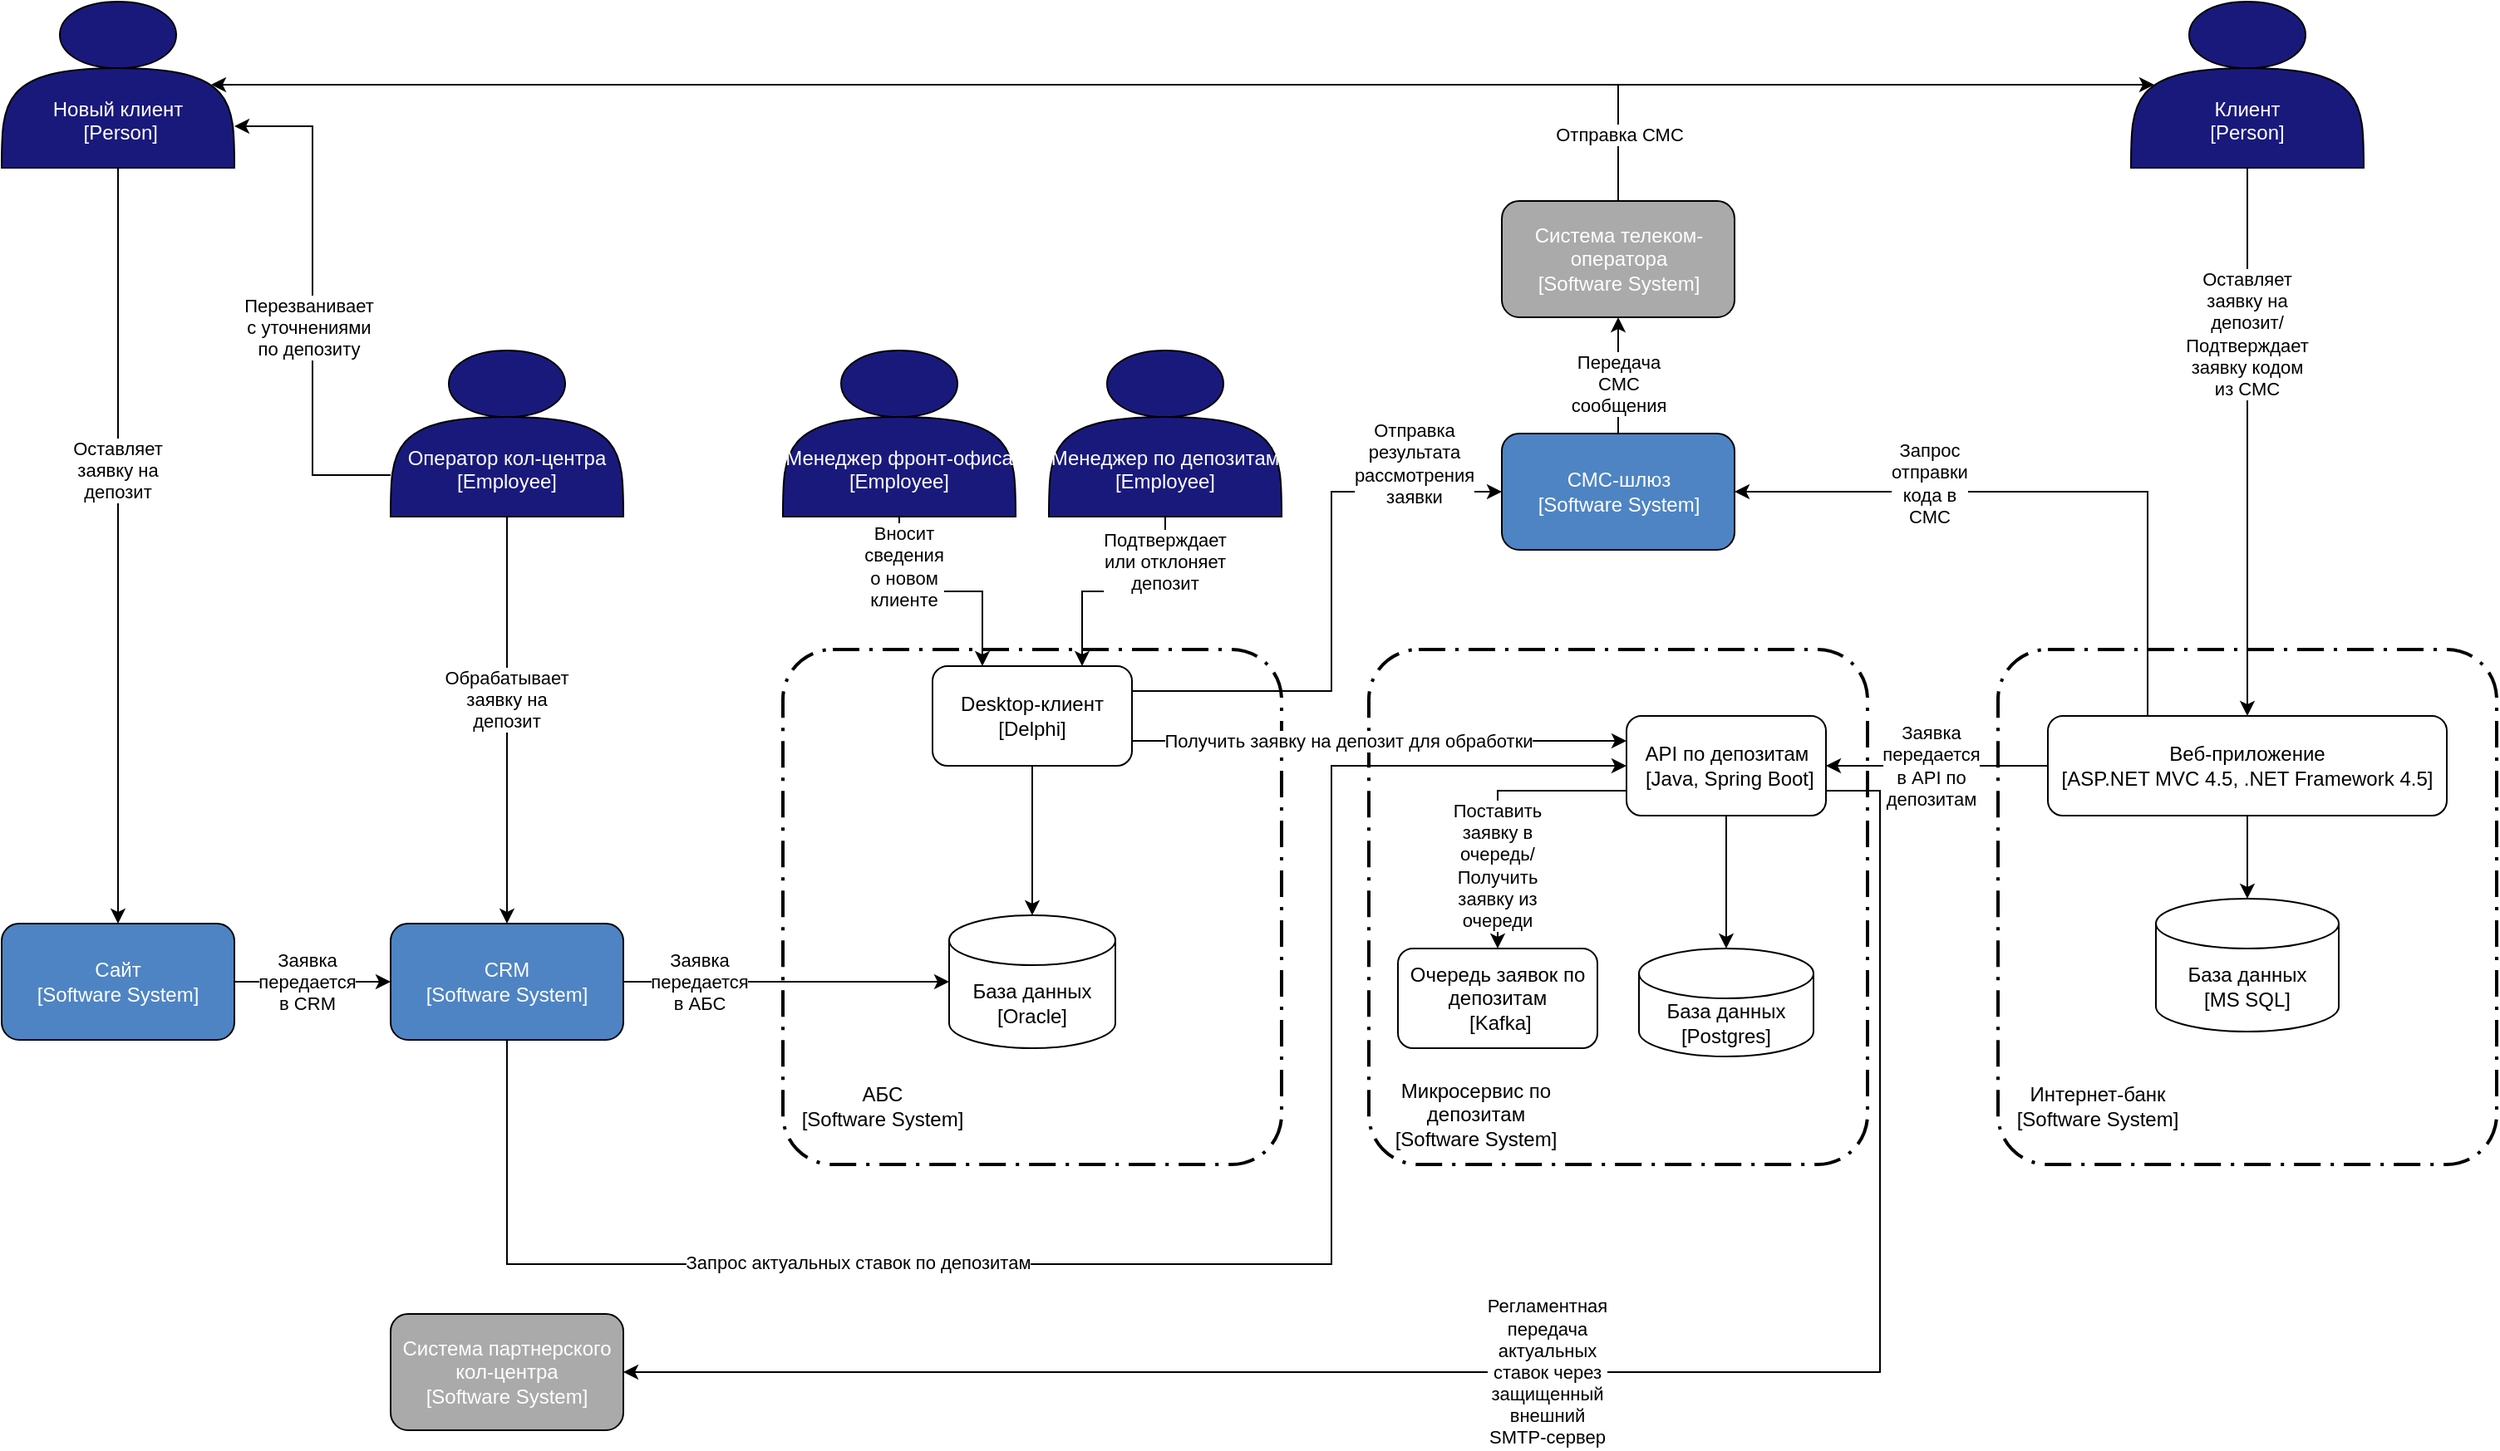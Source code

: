 <mxfile version="27.0.9">
  <diagram name="Страница — 1" id="u2UL2EnWTd_96jANU8_q">
    <mxGraphModel dx="946" dy="621" grid="1" gridSize="10" guides="1" tooltips="1" connect="1" arrows="1" fold="1" page="1" pageScale="1" pageWidth="827" pageHeight="1169" math="0" shadow="0">
      <root>
        <mxCell id="0" />
        <mxCell id="1" parent="0" />
        <mxCell id="VIHfVhViry9cChKEcadO-1" value="" style="points=[[0.25,0,0],[0.5,0,0],[0.75,0,0],[1,0.25,0],[1,0.5,0],[1,0.75,0],[0.75,1,0],[0.5,1,0],[0.25,1,0],[0,0.75,0],[0,0.5,0],[0,0.25,0]];rounded=1;arcSize=10;dashed=1;fillColor=none;gradientColor=none;dashPattern=8 3 1 3;strokeWidth=2;whiteSpace=wrap;html=1;" parent="1" vertex="1">
          <mxGeometry x="510" y="450" width="300" height="310" as="geometry" />
        </mxCell>
        <mxCell id="VIHfVhViry9cChKEcadO-22" value="" style="points=[[0.25,0,0],[0.5,0,0],[0.75,0,0],[1,0.25,0],[1,0.5,0],[1,0.75,0],[0.75,1,0],[0.5,1,0],[0.25,1,0],[0,0.75,0],[0,0.5,0],[0,0.25,0]];rounded=1;arcSize=10;dashed=1;fillColor=none;gradientColor=none;dashPattern=8 3 1 3;strokeWidth=2;whiteSpace=wrap;html=1;" parent="1" vertex="1">
          <mxGeometry x="862.5" y="450" width="300" height="310" as="geometry" />
        </mxCell>
        <mxCell id="7VBXtj8w_6QsdJA1xl57-8" style="edgeStyle=orthogonalEdgeStyle;rounded=0;orthogonalLoop=1;jettySize=auto;html=1;exitX=0.5;exitY=1;exitDx=0;exitDy=0;" parent="1" source="7VBXtj8w_6QsdJA1xl57-1" target="7VBXtj8w_6QsdJA1xl57-6" edge="1">
          <mxGeometry relative="1" as="geometry" />
        </mxCell>
        <mxCell id="7VBXtj8w_6QsdJA1xl57-9" value="Оставляет заявку на депозит" style="edgeLabel;html=1;align=center;verticalAlign=middle;resizable=0;points=[];whiteSpace=wrap;" parent="7VBXtj8w_6QsdJA1xl57-8" vertex="1" connectable="0">
          <mxGeometry x="-0.2" relative="1" as="geometry">
            <mxPoint as="offset" />
          </mxGeometry>
        </mxCell>
        <mxCell id="7VBXtj8w_6QsdJA1xl57-1" value="&lt;div&gt;&lt;br&gt;&lt;/div&gt;&lt;div&gt;&lt;br&gt;&lt;/div&gt;&lt;div&gt;&amp;nbsp;&lt;/div&gt;&lt;div&gt;Новый клиент&lt;br&gt;&amp;nbsp;[Person]&lt;/div&gt;" style="shape=actor;whiteSpace=wrap;html=1;fillColor=#19197C;fontColor=#FFFFFF;" parent="1" vertex="1">
          <mxGeometry x="40" y="60" width="140" height="100" as="geometry" />
        </mxCell>
        <mxCell id="7VBXtj8w_6QsdJA1xl57-10" style="edgeStyle=orthogonalEdgeStyle;rounded=0;orthogonalLoop=1;jettySize=auto;html=1;exitX=0.5;exitY=1;exitDx=0;exitDy=0;entryX=0.5;entryY=0;entryDx=0;entryDy=0;" parent="1" source="7VBXtj8w_6QsdJA1xl57-2" target="VIHfVhViry9cChKEcadO-14" edge="1">
          <mxGeometry relative="1" as="geometry">
            <mxPoint x="980" y="450" as="targetPoint" />
          </mxGeometry>
        </mxCell>
        <mxCell id="7VBXtj8w_6QsdJA1xl57-11" value="Оставляет заявку на депозит/Подтверждает заявку кодом из СМС" style="edgeLabel;html=1;align=center;verticalAlign=middle;resizable=0;points=[];whiteSpace=wrap;" parent="7VBXtj8w_6QsdJA1xl57-10" vertex="1" connectable="0">
          <mxGeometry x="-0.057" y="2" relative="1" as="geometry">
            <mxPoint x="-2" y="-56" as="offset" />
          </mxGeometry>
        </mxCell>
        <mxCell id="7VBXtj8w_6QsdJA1xl57-2" value="&lt;div&gt;&lt;br&gt;&lt;/div&gt;&lt;div&gt;&lt;br&gt;&lt;/div&gt;&lt;div&gt;&lt;br&gt;&lt;/div&gt;&lt;div&gt;Клиент&lt;br&gt;[Person]&lt;/div&gt;" style="shape=actor;whiteSpace=wrap;html=1;fillColor=#19197C;fontColor=#FFFFFF;" parent="1" vertex="1">
          <mxGeometry x="1321" y="60" width="140" height="100" as="geometry" />
        </mxCell>
        <mxCell id="7VBXtj8w_6QsdJA1xl57-17" style="edgeStyle=orthogonalEdgeStyle;rounded=0;orthogonalLoop=1;jettySize=auto;html=1;exitX=0.5;exitY=1;exitDx=0;exitDy=0;entryX=0.5;entryY=0;entryDx=0;entryDy=0;" parent="1" source="7VBXtj8w_6QsdJA1xl57-3" target="7VBXtj8w_6QsdJA1xl57-13" edge="1">
          <mxGeometry relative="1" as="geometry" />
        </mxCell>
        <mxCell id="7VBXtj8w_6QsdJA1xl57-18" value="Обрабатывает заявку на депозит" style="edgeLabel;html=1;align=center;verticalAlign=middle;resizable=0;points=[];whiteSpace=wrap;" parent="7VBXtj8w_6QsdJA1xl57-17" vertex="1" connectable="0">
          <mxGeometry x="-0.164" relative="1" as="geometry">
            <mxPoint y="7" as="offset" />
          </mxGeometry>
        </mxCell>
        <mxCell id="7VBXtj8w_6QsdJA1xl57-27" style="edgeStyle=orthogonalEdgeStyle;rounded=0;orthogonalLoop=1;jettySize=auto;html=1;exitX=0;exitY=0.75;exitDx=0;exitDy=0;entryX=1;entryY=0.75;entryDx=0;entryDy=0;" parent="1" source="7VBXtj8w_6QsdJA1xl57-3" target="7VBXtj8w_6QsdJA1xl57-1" edge="1">
          <mxGeometry relative="1" as="geometry" />
        </mxCell>
        <mxCell id="7VBXtj8w_6QsdJA1xl57-28" value="Перезванивает с уточнениями по депозиту" style="edgeLabel;html=1;align=center;verticalAlign=middle;resizable=0;points=[];whiteSpace=wrap;" parent="7VBXtj8w_6QsdJA1xl57-27" vertex="1" connectable="0">
          <mxGeometry x="-0.105" y="2" relative="1" as="geometry">
            <mxPoint as="offset" />
          </mxGeometry>
        </mxCell>
        <mxCell id="7VBXtj8w_6QsdJA1xl57-3" value="&lt;div&gt;&lt;br&gt;&lt;/div&gt;&lt;div&gt;&lt;br&gt;&lt;/div&gt;&lt;div&gt;&lt;br&gt;&lt;/div&gt;&lt;div&gt;Оператор кол-центра&lt;br&gt;[Employee]&lt;/div&gt;" style="shape=actor;whiteSpace=wrap;html=1;fontColor=#FFFFFF;fillColor=#19197C;" parent="1" vertex="1">
          <mxGeometry x="274" y="270" width="140" height="100" as="geometry" />
        </mxCell>
        <mxCell id="7VBXtj8w_6QsdJA1xl57-20" style="edgeStyle=orthogonalEdgeStyle;rounded=0;orthogonalLoop=1;jettySize=auto;html=1;exitX=0.5;exitY=1;exitDx=0;exitDy=0;entryX=0.25;entryY=0;entryDx=0;entryDy=0;" parent="1" source="7VBXtj8w_6QsdJA1xl57-4" target="VIHfVhViry9cChKEcadO-12" edge="1">
          <mxGeometry relative="1" as="geometry">
            <mxPoint x="535" y="450" as="targetPoint" />
          </mxGeometry>
        </mxCell>
        <mxCell id="7VBXtj8w_6QsdJA1xl57-23" value="Вносит сведения о новом клиенте" style="edgeLabel;html=1;align=center;verticalAlign=middle;resizable=0;points=[];whiteSpace=wrap;" parent="7VBXtj8w_6QsdJA1xl57-20" vertex="1" connectable="0">
          <mxGeometry x="-0.339" y="-1" relative="1" as="geometry">
            <mxPoint x="1" y="-16" as="offset" />
          </mxGeometry>
        </mxCell>
        <mxCell id="7VBXtj8w_6QsdJA1xl57-4" value="&lt;div&gt;&lt;br&gt;&lt;/div&gt;&lt;div&gt;&lt;br&gt;&lt;/div&gt;&lt;div&gt;&lt;br&gt;&lt;/div&gt;&lt;div&gt;Менеджер фронт-офиса&lt;br&gt;[Employee]&lt;/div&gt;" style="shape=actor;whiteSpace=wrap;html=1;fillColor=#19197C;fontColor=#FFFFFF;" parent="1" vertex="1">
          <mxGeometry x="510" y="270" width="140" height="100" as="geometry" />
        </mxCell>
        <mxCell id="7VBXtj8w_6QsdJA1xl57-22" style="edgeStyle=orthogonalEdgeStyle;rounded=0;orthogonalLoop=1;jettySize=auto;html=1;exitX=0.5;exitY=1;exitDx=0;exitDy=0;entryX=0.75;entryY=0;entryDx=0;entryDy=0;" parent="1" source="7VBXtj8w_6QsdJA1xl57-5" target="VIHfVhViry9cChKEcadO-12" edge="1">
          <mxGeometry relative="1" as="geometry">
            <mxPoint x="605" y="450" as="targetPoint" />
          </mxGeometry>
        </mxCell>
        <mxCell id="7VBXtj8w_6QsdJA1xl57-24" value="Подтверждает или отклоняет депозит" style="edgeLabel;html=1;align=center;verticalAlign=middle;resizable=0;points=[];whiteSpace=wrap;" parent="7VBXtj8w_6QsdJA1xl57-22" vertex="1" connectable="0">
          <mxGeometry x="-0.763" y="1" relative="1" as="geometry">
            <mxPoint x="-1" y="10" as="offset" />
          </mxGeometry>
        </mxCell>
        <mxCell id="7VBXtj8w_6QsdJA1xl57-5" value="&lt;div&gt;&lt;br&gt;&lt;/div&gt;&lt;div&gt;&lt;br&gt;&lt;/div&gt;&lt;div&gt;&lt;br&gt;&lt;/div&gt;&lt;div&gt;Менеджер по депозитам&lt;br&gt;[Employee]&lt;/div&gt;" style="shape=actor;whiteSpace=wrap;html=1;fillColor=#19197C;fontColor=#FFFFFF;" parent="1" vertex="1">
          <mxGeometry x="670" y="270" width="140" height="100" as="geometry" />
        </mxCell>
        <mxCell id="7VBXtj8w_6QsdJA1xl57-15" style="edgeStyle=orthogonalEdgeStyle;rounded=0;orthogonalLoop=1;jettySize=auto;html=1;exitX=1;exitY=0.5;exitDx=0;exitDy=0;entryX=0;entryY=0.5;entryDx=0;entryDy=0;" parent="1" source="7VBXtj8w_6QsdJA1xl57-6" target="7VBXtj8w_6QsdJA1xl57-13" edge="1">
          <mxGeometry relative="1" as="geometry" />
        </mxCell>
        <mxCell id="7VBXtj8w_6QsdJA1xl57-16" value="Заявка передается в CRM" style="edgeLabel;html=1;align=center;verticalAlign=middle;resizable=0;points=[];whiteSpace=wrap;" parent="7VBXtj8w_6QsdJA1xl57-15" vertex="1" connectable="0">
          <mxGeometry x="-0.333" y="1" relative="1" as="geometry">
            <mxPoint x="12" y="1" as="offset" />
          </mxGeometry>
        </mxCell>
        <mxCell id="7VBXtj8w_6QsdJA1xl57-6" value="Сайт&lt;br&gt;[Software System]" style="rounded=1;whiteSpace=wrap;html=1;fillColor=#4E84C3;fontColor=#FFFFFF;" parent="1" vertex="1">
          <mxGeometry x="40" y="615" width="140" height="70" as="geometry" />
        </mxCell>
        <mxCell id="7VBXtj8w_6QsdJA1xl57-25" style="edgeStyle=orthogonalEdgeStyle;rounded=0;orthogonalLoop=1;jettySize=auto;html=1;entryX=1;entryY=0.5;entryDx=0;entryDy=0;exitX=0;exitY=0.5;exitDx=0;exitDy=0;" parent="1" source="VIHfVhViry9cChKEcadO-14" target="VIHfVhViry9cChKEcadO-24" edge="1">
          <mxGeometry relative="1" as="geometry">
            <mxPoint x="1080" y="680" as="sourcePoint" />
            <mxPoint x="800" y="485" as="targetPoint" />
            <Array as="points">
              <mxPoint x="1220" y="520" />
              <mxPoint x="1220" y="520" />
            </Array>
          </mxGeometry>
        </mxCell>
        <mxCell id="7VBXtj8w_6QsdJA1xl57-26" value="Заявка передается в API по депозитам" style="edgeLabel;html=1;align=center;verticalAlign=middle;resizable=0;points=[];whiteSpace=wrap;" parent="7VBXtj8w_6QsdJA1xl57-25" vertex="1" connectable="0">
          <mxGeometry x="0.133" y="-3" relative="1" as="geometry">
            <mxPoint x="5" y="3" as="offset" />
          </mxGeometry>
        </mxCell>
        <mxCell id="7VBXtj8w_6QsdJA1xl57-33" style="edgeStyle=orthogonalEdgeStyle;rounded=0;orthogonalLoop=1;jettySize=auto;html=1;exitX=0.25;exitY=0;exitDx=0;exitDy=0;entryX=1;entryY=0.5;entryDx=0;entryDy=0;" parent="1" source="VIHfVhViry9cChKEcadO-14" target="7VBXtj8w_6QsdJA1xl57-29" edge="1">
          <mxGeometry relative="1" as="geometry">
            <mxPoint x="990" y="830" as="sourcePoint" />
            <mxPoint x="800" y="850" as="targetPoint" />
            <Array as="points">
              <mxPoint x="1331" y="355" />
            </Array>
          </mxGeometry>
        </mxCell>
        <mxCell id="7VBXtj8w_6QsdJA1xl57-35" value="Запрос отправки кода в СМС" style="edgeLabel;html=1;align=center;verticalAlign=middle;resizable=0;points=[];whiteSpace=wrap;" parent="7VBXtj8w_6QsdJA1xl57-33" vertex="1" connectable="0">
          <mxGeometry x="-0.676" relative="1" as="geometry">
            <mxPoint x="-131" y="-78" as="offset" />
          </mxGeometry>
        </mxCell>
        <mxCell id="7VBXtj8w_6QsdJA1xl57-30" style="edgeStyle=orthogonalEdgeStyle;rounded=0;orthogonalLoop=1;jettySize=auto;html=1;entryX=0;entryY=0.5;entryDx=0;entryDy=0;exitX=1;exitY=0.25;exitDx=0;exitDy=0;" parent="1" source="VIHfVhViry9cChKEcadO-12" target="7VBXtj8w_6QsdJA1xl57-29" edge="1">
          <mxGeometry relative="1" as="geometry">
            <mxPoint x="570" y="790" as="sourcePoint" />
            <Array as="points">
              <mxPoint x="840" y="475" />
              <mxPoint x="840" y="355" />
            </Array>
          </mxGeometry>
        </mxCell>
        <mxCell id="7VBXtj8w_6QsdJA1xl57-31" value="Отправка результата рассмотрения заявки" style="edgeLabel;html=1;align=center;verticalAlign=middle;resizable=0;points=[];whiteSpace=wrap;" parent="7VBXtj8w_6QsdJA1xl57-30" vertex="1" connectable="0">
          <mxGeometry x="-0.167" y="3" relative="1" as="geometry">
            <mxPoint x="53" y="-115" as="offset" />
          </mxGeometry>
        </mxCell>
        <mxCell id="7VBXtj8w_6QsdJA1xl57-19" style="edgeStyle=orthogonalEdgeStyle;rounded=0;orthogonalLoop=1;jettySize=auto;html=1;exitX=1;exitY=0.5;exitDx=0;exitDy=0;entryX=0;entryY=0.5;entryDx=0;entryDy=0;entryPerimeter=0;" parent="1" source="7VBXtj8w_6QsdJA1xl57-13" target="VIHfVhViry9cChKEcadO-13" edge="1">
          <mxGeometry relative="1" as="geometry">
            <mxPoint x="414" y="690" as="sourcePoint" />
            <mxPoint x="500" y="570" as="targetPoint" />
          </mxGeometry>
        </mxCell>
        <mxCell id="7VBXtj8w_6QsdJA1xl57-21" value="Заявка передается в АБС" style="edgeLabel;html=1;align=center;verticalAlign=middle;resizable=0;points=[];whiteSpace=wrap;" parent="7VBXtj8w_6QsdJA1xl57-19" vertex="1" connectable="0">
          <mxGeometry y="1" relative="1" as="geometry">
            <mxPoint x="-52" y="1" as="offset" />
          </mxGeometry>
        </mxCell>
        <mxCell id="8XEOSdTNS2jKe0B6ZMab-3" style="edgeStyle=orthogonalEdgeStyle;rounded=0;orthogonalLoop=1;jettySize=auto;html=1;exitX=0.5;exitY=1;exitDx=0;exitDy=0;entryX=0;entryY=0.5;entryDx=0;entryDy=0;" edge="1" parent="1" source="7VBXtj8w_6QsdJA1xl57-13" target="VIHfVhViry9cChKEcadO-24">
          <mxGeometry relative="1" as="geometry">
            <Array as="points">
              <mxPoint x="344" y="820" />
              <mxPoint x="840" y="820" />
              <mxPoint x="840" y="520" />
            </Array>
          </mxGeometry>
        </mxCell>
        <mxCell id="8XEOSdTNS2jKe0B6ZMab-4" value="Запрос актуальных ставок по депозитам" style="edgeLabel;html=1;align=center;verticalAlign=middle;resizable=0;points=[];" vertex="1" connectable="0" parent="8XEOSdTNS2jKe0B6ZMab-3">
          <mxGeometry x="-0.376" y="1" relative="1" as="geometry">
            <mxPoint as="offset" />
          </mxGeometry>
        </mxCell>
        <mxCell id="7VBXtj8w_6QsdJA1xl57-13" value="CRM&lt;div&gt;[Software System]&lt;/div&gt;" style="rounded=1;whiteSpace=wrap;html=1;fillColor=#4E84C3;fontColor=#FFFFFF;" parent="1" vertex="1">
          <mxGeometry x="274" y="615" width="140" height="70" as="geometry" />
        </mxCell>
        <mxCell id="7VBXtj8w_6QsdJA1xl57-37" style="edgeStyle=orthogonalEdgeStyle;rounded=0;orthogonalLoop=1;jettySize=auto;html=1;exitX=0.5;exitY=0;exitDx=0;exitDy=0;entryX=0.5;entryY=1;entryDx=0;entryDy=0;" parent="1" source="7VBXtj8w_6QsdJA1xl57-29" target="7VBXtj8w_6QsdJA1xl57-36" edge="1">
          <mxGeometry relative="1" as="geometry" />
        </mxCell>
        <mxCell id="7VBXtj8w_6QsdJA1xl57-38" value="Передача СМС сообщения" style="edgeLabel;html=1;align=center;verticalAlign=middle;resizable=0;points=[];whiteSpace=wrap;" parent="7VBXtj8w_6QsdJA1xl57-37" vertex="1" connectable="0">
          <mxGeometry x="-0.371" relative="1" as="geometry">
            <mxPoint y="-8" as="offset" />
          </mxGeometry>
        </mxCell>
        <mxCell id="7VBXtj8w_6QsdJA1xl57-39" style="edgeStyle=orthogonalEdgeStyle;rounded=0;orthogonalLoop=1;jettySize=auto;html=1;entryX=0.1;entryY=0.5;entryDx=0;entryDy=0;exitX=0.5;exitY=0;exitDx=0;exitDy=0;entryPerimeter=0;" parent="1" source="7VBXtj8w_6QsdJA1xl57-36" target="7VBXtj8w_6QsdJA1xl57-2" edge="1">
          <mxGeometry relative="1" as="geometry">
            <Array as="points">
              <mxPoint x="1013" y="110" />
            </Array>
            <mxPoint x="730" y="960" as="sourcePoint" />
          </mxGeometry>
        </mxCell>
        <mxCell id="7VBXtj8w_6QsdJA1xl57-40" style="edgeStyle=orthogonalEdgeStyle;rounded=0;orthogonalLoop=1;jettySize=auto;html=1;exitX=0.5;exitY=0;exitDx=0;exitDy=0;entryX=0.9;entryY=0.5;entryDx=0;entryDy=0;entryPerimeter=0;" parent="1" source="7VBXtj8w_6QsdJA1xl57-36" target="7VBXtj8w_6QsdJA1xl57-1" edge="1">
          <mxGeometry relative="1" as="geometry">
            <Array as="points">
              <mxPoint x="1013" y="110" />
            </Array>
          </mxGeometry>
        </mxCell>
        <mxCell id="7VBXtj8w_6QsdJA1xl57-41" value="Отправка СМС" style="edgeLabel;html=1;align=center;verticalAlign=middle;resizable=0;points=[];" parent="7VBXtj8w_6QsdJA1xl57-40" vertex="1" connectable="0">
          <mxGeometry x="-0.636" y="-1" relative="1" as="geometry">
            <mxPoint x="97" y="31" as="offset" />
          </mxGeometry>
        </mxCell>
        <mxCell id="7VBXtj8w_6QsdJA1xl57-36" value="Система телеком-оператора&lt;div&gt;[Software System]&lt;/div&gt;" style="rounded=1;whiteSpace=wrap;html=1;fillColor=#AAAAAA;fontColor=#FFFFFF;" parent="1" vertex="1">
          <mxGeometry x="942.5" y="180" width="140" height="70" as="geometry" />
        </mxCell>
        <mxCell id="VIHfVhViry9cChKEcadO-6" value="" style="group" parent="1" vertex="1" connectable="0">
          <mxGeometry x="1241" y="450" width="300" height="310" as="geometry" />
        </mxCell>
        <mxCell id="VIHfVhViry9cChKEcadO-3" value="" style="points=[[0.25,0,0],[0.5,0,0],[0.75,0,0],[1,0.25,0],[1,0.5,0],[1,0.75,0],[0.75,1,0],[0.5,1,0],[0.25,1,0],[0,0.75,0],[0,0.5,0],[0,0.25,0]];rounded=1;arcSize=10;dashed=1;fillColor=none;gradientColor=none;dashPattern=8 3 1 3;strokeWidth=2;whiteSpace=wrap;html=1;" parent="VIHfVhViry9cChKEcadO-6" vertex="1">
          <mxGeometry width="300" height="310" as="geometry" />
        </mxCell>
        <mxCell id="VIHfVhViry9cChKEcadO-4" value="Интернет-банк&lt;br&gt;[Software System]" style="text;html=1;strokeColor=none;fillColor=none;align=center;verticalAlign=middle;whiteSpace=wrap;rounded=0;" parent="VIHfVhViry9cChKEcadO-6" vertex="1">
          <mxGeometry x="10" y="260" width="100" height="30" as="geometry" />
        </mxCell>
        <mxCell id="VIHfVhViry9cChKEcadO-14" value="Веб-приложение&lt;br&gt;[ASP.NET MVC 4.5, .NET Framework 4.5]" style="rounded=1;whiteSpace=wrap;html=1;" parent="VIHfVhViry9cChKEcadO-6" vertex="1">
          <mxGeometry x="30" y="40" width="240" height="60" as="geometry" />
        </mxCell>
        <mxCell id="VIHfVhViry9cChKEcadO-16" value="База данных&lt;br&gt;[MS SQL]" style="shape=cylinder3;whiteSpace=wrap;html=1;boundedLbl=1;backgroundOutline=1;size=15;" parent="VIHfVhViry9cChKEcadO-6" vertex="1">
          <mxGeometry x="95" y="150" width="110" height="80" as="geometry" />
        </mxCell>
        <mxCell id="VIHfVhViry9cChKEcadO-18" style="edgeStyle=orthogonalEdgeStyle;rounded=0;orthogonalLoop=1;jettySize=auto;html=1;exitX=0.5;exitY=1;exitDx=0;exitDy=0;entryX=0.5;entryY=0;entryDx=0;entryDy=0;entryPerimeter=0;" parent="VIHfVhViry9cChKEcadO-6" source="VIHfVhViry9cChKEcadO-14" target="VIHfVhViry9cChKEcadO-16" edge="1">
          <mxGeometry relative="1" as="geometry" />
        </mxCell>
        <mxCell id="7VBXtj8w_6QsdJA1xl57-29" value="СМС-шлюз&lt;div&gt;[Software System]&lt;/div&gt;" style="rounded=1;whiteSpace=wrap;html=1;fillColor=#4E84C3;fontColor=#FFFFFF;" parent="1" vertex="1">
          <mxGeometry x="942.5" y="320" width="140" height="70" as="geometry" />
        </mxCell>
        <mxCell id="VIHfVhViry9cChKEcadO-35" style="edgeStyle=orthogonalEdgeStyle;rounded=0;orthogonalLoop=1;jettySize=auto;html=1;exitX=1;exitY=0.75;exitDx=0;exitDy=0;entryX=0;entryY=0.25;entryDx=0;entryDy=0;" parent="1" source="VIHfVhViry9cChKEcadO-12" target="VIHfVhViry9cChKEcadO-24" edge="1">
          <mxGeometry relative="1" as="geometry">
            <mxPoint x="826" y="650" as="targetPoint" />
            <Array as="points">
              <mxPoint x="780" y="505" />
              <mxPoint x="780" y="505" />
            </Array>
          </mxGeometry>
        </mxCell>
        <mxCell id="VIHfVhViry9cChKEcadO-39" value="Получить заявку на депозит для обработки" style="edgeLabel;html=1;align=center;verticalAlign=middle;resizable=0;points=[];" parent="VIHfVhViry9cChKEcadO-35" vertex="1" connectable="0">
          <mxGeometry x="-0.168" relative="1" as="geometry">
            <mxPoint x="6" as="offset" />
          </mxGeometry>
        </mxCell>
        <mxCell id="VIHfVhViry9cChKEcadO-37" style="edgeStyle=orthogonalEdgeStyle;rounded=0;orthogonalLoop=1;jettySize=auto;html=1;exitX=0;exitY=0.75;exitDx=0;exitDy=0;entryX=0.5;entryY=0;entryDx=0;entryDy=0;" parent="1" source="VIHfVhViry9cChKEcadO-24" target="VIHfVhViry9cChKEcadO-36" edge="1">
          <mxGeometry relative="1" as="geometry" />
        </mxCell>
        <mxCell id="VIHfVhViry9cChKEcadO-38" value="Поставить заявку в очередь/Получить заявку из очереди" style="edgeLabel;html=1;align=center;verticalAlign=middle;resizable=0;points=[];whiteSpace=wrap;" parent="VIHfVhViry9cChKEcadO-37" vertex="1" connectable="0">
          <mxGeometry x="0.131" y="-4" relative="1" as="geometry">
            <mxPoint x="4" y="25" as="offset" />
          </mxGeometry>
        </mxCell>
        <mxCell id="8XEOSdTNS2jKe0B6ZMab-5" style="edgeStyle=orthogonalEdgeStyle;rounded=0;orthogonalLoop=1;jettySize=auto;html=1;exitX=1;exitY=0.75;exitDx=0;exitDy=0;entryX=1;entryY=0.5;entryDx=0;entryDy=0;" edge="1" parent="1" source="VIHfVhViry9cChKEcadO-24" target="8XEOSdTNS2jKe0B6ZMab-6">
          <mxGeometry relative="1" as="geometry">
            <mxPoint x="1180" y="910" as="targetPoint" />
            <Array as="points">
              <mxPoint x="1170" y="535" />
              <mxPoint x="1170" y="885" />
            </Array>
          </mxGeometry>
        </mxCell>
        <mxCell id="8XEOSdTNS2jKe0B6ZMab-7" value="Регламентная передача актуальных ставок через защищенный внешний SMTP-сервер" style="edgeLabel;html=1;align=center;verticalAlign=middle;resizable=0;points=[];whiteSpace=wrap;" vertex="1" connectable="0" parent="8XEOSdTNS2jKe0B6ZMab-5">
          <mxGeometry x="0.647" y="-1" relative="1" as="geometry">
            <mxPoint x="355" y="1" as="offset" />
          </mxGeometry>
        </mxCell>
        <mxCell id="VIHfVhViry9cChKEcadO-24" value="API по депозитам&lt;br&gt;&amp;nbsp;[Java, Spring Boot]" style="rounded=1;whiteSpace=wrap;html=1;" parent="1" vertex="1">
          <mxGeometry x="1017.5" y="490" width="120" height="60" as="geometry" />
        </mxCell>
        <mxCell id="VIHfVhViry9cChKEcadO-25" value="База данных&lt;br&gt;[Postgres]" style="shape=cylinder3;whiteSpace=wrap;html=1;boundedLbl=1;backgroundOutline=1;size=15;" parent="1" vertex="1">
          <mxGeometry x="1025" y="630" width="105" height="65" as="geometry" />
        </mxCell>
        <mxCell id="VIHfVhViry9cChKEcadO-23" value="Микросервис по депозитам&lt;br&gt;[Software System]" style="text;html=1;strokeColor=none;fillColor=none;align=center;verticalAlign=middle;whiteSpace=wrap;rounded=0;" parent="1" vertex="1">
          <mxGeometry x="871.5" y="715" width="110" height="30" as="geometry" />
        </mxCell>
        <mxCell id="VIHfVhViry9cChKEcadO-34" style="edgeStyle=orthogonalEdgeStyle;rounded=0;orthogonalLoop=1;jettySize=auto;html=1;exitX=0.5;exitY=1;exitDx=0;exitDy=0;entryX=0.5;entryY=0;entryDx=0;entryDy=0;entryPerimeter=0;" parent="1" source="VIHfVhViry9cChKEcadO-24" target="VIHfVhViry9cChKEcadO-25" edge="1">
          <mxGeometry relative="1" as="geometry" />
        </mxCell>
        <mxCell id="VIHfVhViry9cChKEcadO-10" value="АБС&lt;br&gt;[Software System]" style="text;html=1;align=center;verticalAlign=middle;whiteSpace=wrap;rounded=0;" parent="1" vertex="1">
          <mxGeometry x="520" y="710" width="100" height="30" as="geometry" />
        </mxCell>
        <mxCell id="VIHfVhViry9cChKEcadO-12" value="Desktop-клиент&lt;br&gt;[Delphi]" style="rounded=1;whiteSpace=wrap;html=1;" parent="1" vertex="1">
          <mxGeometry x="600" y="460" width="120" height="60" as="geometry" />
        </mxCell>
        <mxCell id="VIHfVhViry9cChKEcadO-17" style="edgeStyle=orthogonalEdgeStyle;rounded=0;orthogonalLoop=1;jettySize=auto;html=1;exitX=0.5;exitY=1;exitDx=0;exitDy=0;entryX=0.5;entryY=0;entryDx=0;entryDy=0;entryPerimeter=0;" parent="1" source="VIHfVhViry9cChKEcadO-12" target="VIHfVhViry9cChKEcadO-13" edge="1">
          <mxGeometry relative="1" as="geometry" />
        </mxCell>
        <mxCell id="VIHfVhViry9cChKEcadO-13" value="База данных&lt;br&gt;[Oracle]" style="shape=cylinder3;whiteSpace=wrap;html=1;boundedLbl=1;backgroundOutline=1;size=15;" parent="1" vertex="1">
          <mxGeometry x="610" y="610" width="100" height="80" as="geometry" />
        </mxCell>
        <mxCell id="VIHfVhViry9cChKEcadO-36" value="Очередь заявок по депозитам&lt;br&gt;&amp;nbsp;[Kafka]" style="rounded=1;whiteSpace=wrap;html=1;" parent="1" vertex="1">
          <mxGeometry x="880" y="630" width="120" height="60" as="geometry" />
        </mxCell>
        <mxCell id="8XEOSdTNS2jKe0B6ZMab-6" value="Система партнерского кол-центра&lt;div&gt;[Software System]&lt;/div&gt;" style="rounded=1;whiteSpace=wrap;html=1;fillColor=#AAAAAA;fontColor=#FFFFFF;" vertex="1" parent="1">
          <mxGeometry x="274" y="850" width="140" height="70" as="geometry" />
        </mxCell>
      </root>
    </mxGraphModel>
  </diagram>
</mxfile>
